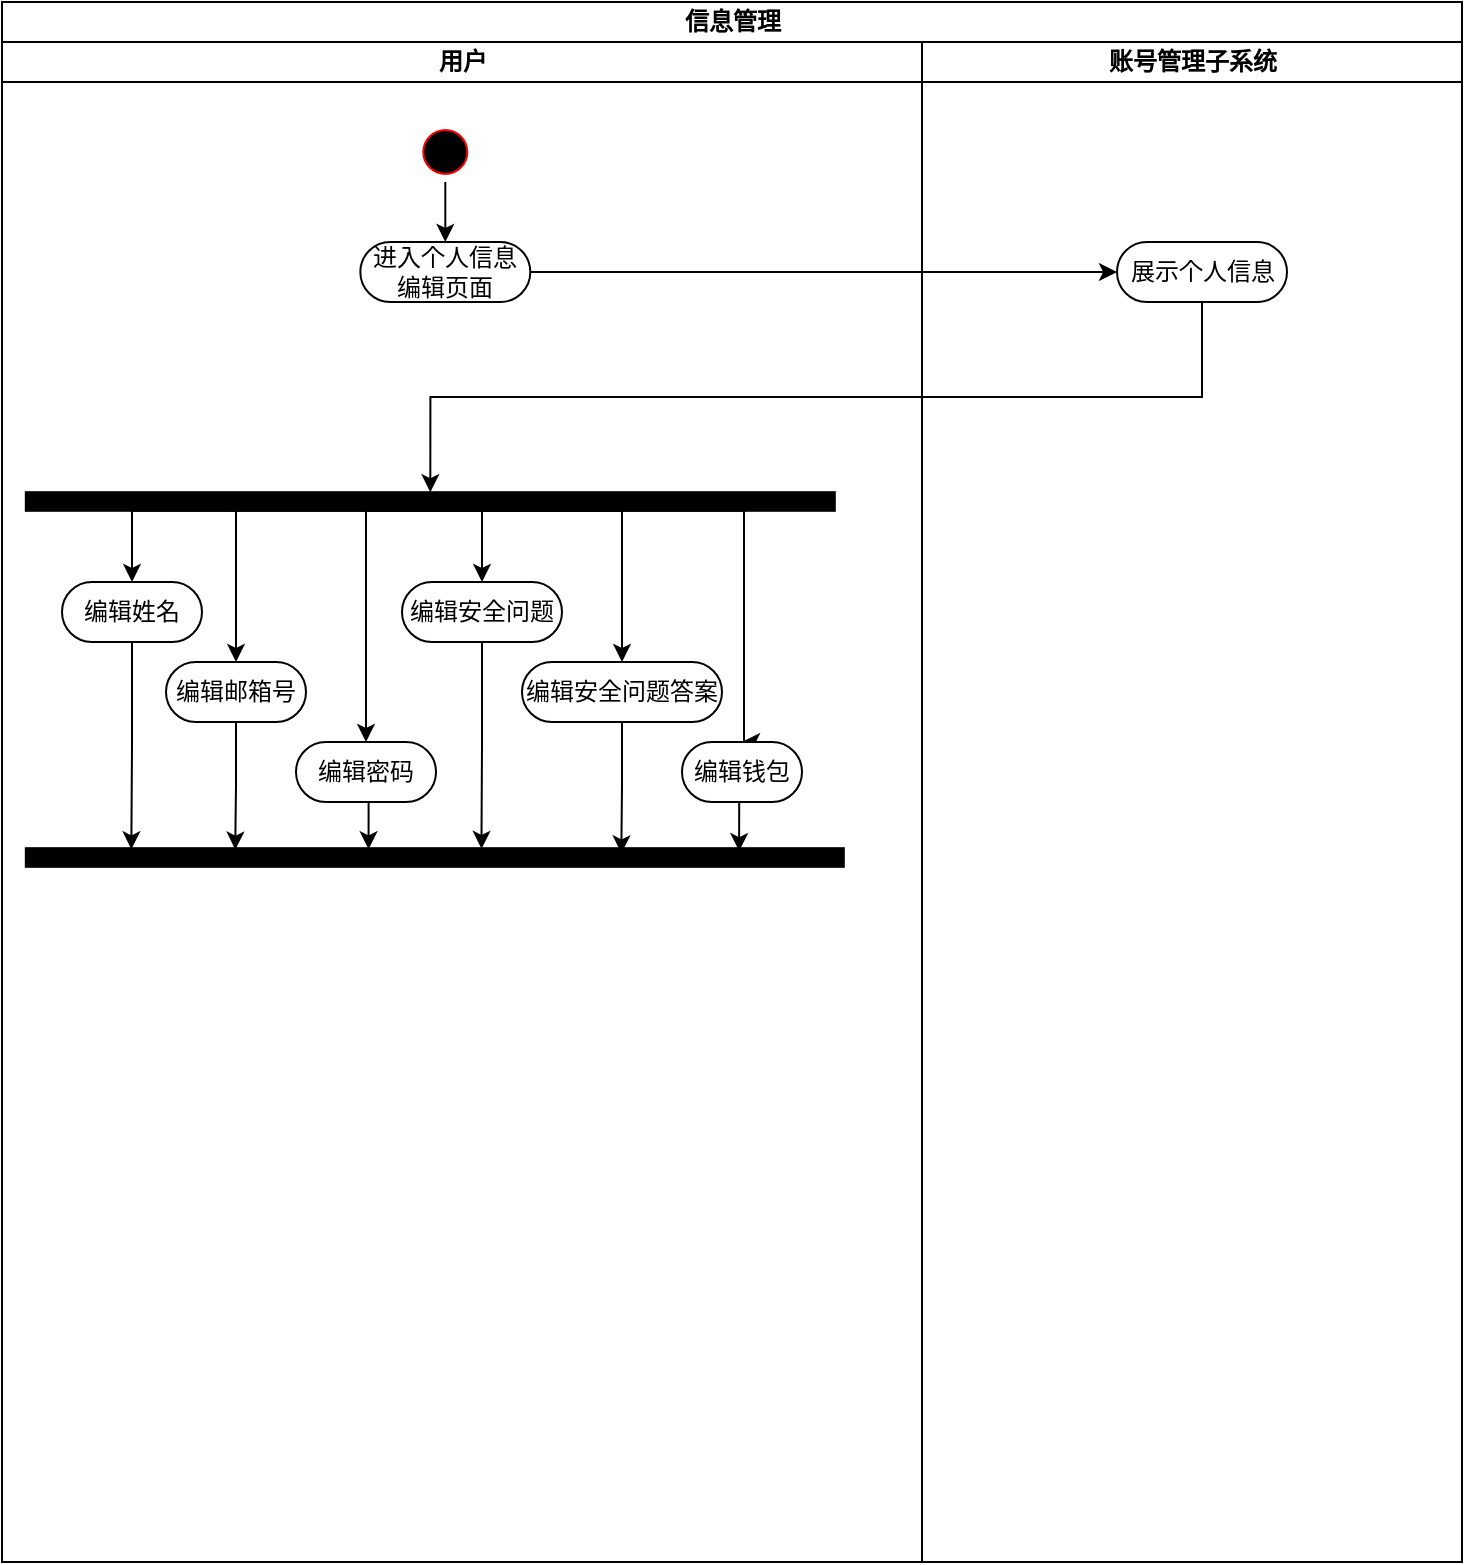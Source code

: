 <mxfile version="22.1.18" type="github">
  <diagram id="prtHgNgQTEPvFCAcTncT" name="Page-1">
    <mxGraphModel dx="1173" dy="600" grid="1" gridSize="10" guides="1" tooltips="1" connect="1" arrows="1" fold="1" page="1" pageScale="1" pageWidth="827" pageHeight="1169" math="0" shadow="0">
      <root>
        <mxCell id="0" />
        <mxCell id="1" parent="0" />
        <mxCell id="9iD67m8QF2bOODrJweK9-1" value="信息管理" style="swimlane;childLayout=stackLayout;resizeParent=1;resizeParentMax=0;startSize=20;html=1;" parent="1" vertex="1">
          <mxGeometry x="99.0" y="60" width="730" height="780" as="geometry" />
        </mxCell>
        <mxCell id="9iD67m8QF2bOODrJweK9-2" value="用户" style="swimlane;startSize=20;html=1;" parent="9iD67m8QF2bOODrJweK9-1" vertex="1">
          <mxGeometry y="20" width="460" height="760" as="geometry" />
        </mxCell>
        <mxCell id="9ohyAPjFLNHrpa-9DuHJ-6" style="edgeStyle=orthogonalEdgeStyle;rounded=0;orthogonalLoop=1;jettySize=auto;html=1;exitX=0.5;exitY=1;exitDx=0;exitDy=0;entryX=0.5;entryY=0;entryDx=0;entryDy=0;" edge="1" parent="9iD67m8QF2bOODrJweK9-2" source="9ohyAPjFLNHrpa-9DuHJ-1" target="9ohyAPjFLNHrpa-9DuHJ-3">
          <mxGeometry relative="1" as="geometry" />
        </mxCell>
        <mxCell id="9ohyAPjFLNHrpa-9DuHJ-1" value="" style="ellipse;html=1;shape=startState;fillColor=#000000;strokeColor=#ff0000;" vertex="1" parent="9iD67m8QF2bOODrJweK9-2">
          <mxGeometry x="206.66" y="40" width="30" height="30" as="geometry" />
        </mxCell>
        <mxCell id="9ohyAPjFLNHrpa-9DuHJ-3" value="进入个人信息编辑页面" style="rounded=1;whiteSpace=wrap;html=1;shadow=0;comic=0;labelBackgroundColor=none;strokeWidth=1;fontFamily=Verdana;fontSize=12;align=center;arcSize=50;" vertex="1" parent="9iD67m8QF2bOODrJweK9-2">
          <mxGeometry x="179.16" y="100" width="85" height="30" as="geometry" />
        </mxCell>
        <mxCell id="9ohyAPjFLNHrpa-9DuHJ-24" style="edgeStyle=orthogonalEdgeStyle;rounded=0;orthogonalLoop=1;jettySize=auto;html=1;exitX=0.5;exitY=0;exitDx=0;exitDy=0;entryX=0.5;entryY=0;entryDx=0;entryDy=0;" edge="1" parent="9iD67m8QF2bOODrJweK9-2" source="9ohyAPjFLNHrpa-9DuHJ-9" target="9ohyAPjFLNHrpa-9DuHJ-12">
          <mxGeometry relative="1" as="geometry">
            <Array as="points">
              <mxPoint x="65" y="234" />
            </Array>
          </mxGeometry>
        </mxCell>
        <mxCell id="9ohyAPjFLNHrpa-9DuHJ-25" style="edgeStyle=orthogonalEdgeStyle;rounded=0;orthogonalLoop=1;jettySize=auto;html=1;exitX=0.75;exitY=0;exitDx=0;exitDy=0;" edge="1" parent="9iD67m8QF2bOODrJweK9-2" source="9ohyAPjFLNHrpa-9DuHJ-9" target="9ohyAPjFLNHrpa-9DuHJ-17">
          <mxGeometry relative="1" as="geometry">
            <Array as="points">
              <mxPoint x="117" y="234" />
            </Array>
          </mxGeometry>
        </mxCell>
        <mxCell id="9ohyAPjFLNHrpa-9DuHJ-27" style="edgeStyle=orthogonalEdgeStyle;rounded=0;orthogonalLoop=1;jettySize=auto;html=1;exitX=0.5;exitY=0;exitDx=0;exitDy=0;entryX=0.5;entryY=0;entryDx=0;entryDy=0;" edge="1" parent="9iD67m8QF2bOODrJweK9-2" source="9ohyAPjFLNHrpa-9DuHJ-9" target="9ohyAPjFLNHrpa-9DuHJ-19">
          <mxGeometry relative="1" as="geometry">
            <Array as="points">
              <mxPoint x="182" y="234" />
            </Array>
          </mxGeometry>
        </mxCell>
        <mxCell id="9ohyAPjFLNHrpa-9DuHJ-28" style="edgeStyle=orthogonalEdgeStyle;rounded=0;orthogonalLoop=1;jettySize=auto;html=1;exitX=0.5;exitY=0;exitDx=0;exitDy=0;entryX=0.5;entryY=0;entryDx=0;entryDy=0;" edge="1" parent="9iD67m8QF2bOODrJweK9-2" source="9ohyAPjFLNHrpa-9DuHJ-9" target="9ohyAPjFLNHrpa-9DuHJ-21">
          <mxGeometry relative="1" as="geometry">
            <Array as="points">
              <mxPoint x="240" y="234" />
            </Array>
          </mxGeometry>
        </mxCell>
        <mxCell id="9ohyAPjFLNHrpa-9DuHJ-29" style="edgeStyle=orthogonalEdgeStyle;rounded=0;orthogonalLoop=1;jettySize=auto;html=1;exitX=0.5;exitY=0;exitDx=0;exitDy=0;entryX=0.5;entryY=0;entryDx=0;entryDy=0;" edge="1" parent="9iD67m8QF2bOODrJweK9-2" source="9ohyAPjFLNHrpa-9DuHJ-9" target="9ohyAPjFLNHrpa-9DuHJ-22">
          <mxGeometry relative="1" as="geometry">
            <Array as="points">
              <mxPoint x="310" y="234" />
            </Array>
          </mxGeometry>
        </mxCell>
        <mxCell id="9ohyAPjFLNHrpa-9DuHJ-37" style="edgeStyle=orthogonalEdgeStyle;rounded=0;orthogonalLoop=1;jettySize=auto;html=1;exitX=0.5;exitY=0;exitDx=0;exitDy=0;entryX=0.5;entryY=0;entryDx=0;entryDy=0;" edge="1" parent="9iD67m8QF2bOODrJweK9-2" target="9ohyAPjFLNHrpa-9DuHJ-35">
          <mxGeometry relative="1" as="geometry">
            <mxPoint x="213.66" y="234.41" as="sourcePoint" />
            <Array as="points">
              <mxPoint x="371" y="234" />
              <mxPoint x="371" y="350" />
            </Array>
          </mxGeometry>
        </mxCell>
        <mxCell id="9ohyAPjFLNHrpa-9DuHJ-9" value="" style="whiteSpace=wrap;html=1;rounded=0;shadow=0;comic=0;labelBackgroundColor=none;strokeWidth=1;fillColor=#000000;fontFamily=Verdana;fontSize=12;align=center;rotation=90;direction=south;" vertex="1" parent="9iD67m8QF2bOODrJweK9-2">
          <mxGeometry x="209.5" y="27.5" width="9.32" height="404.5" as="geometry" />
        </mxCell>
        <mxCell id="9ohyAPjFLNHrpa-9DuHJ-12" value="编辑姓名" style="rounded=1;whiteSpace=wrap;html=1;shadow=0;comic=0;labelBackgroundColor=none;strokeWidth=1;fontFamily=Verdana;fontSize=12;align=center;arcSize=50;" vertex="1" parent="9iD67m8QF2bOODrJweK9-2">
          <mxGeometry x="30" y="270" width="70" height="30" as="geometry" />
        </mxCell>
        <mxCell id="9ohyAPjFLNHrpa-9DuHJ-17" value="编辑邮箱号" style="rounded=1;whiteSpace=wrap;html=1;shadow=0;comic=0;labelBackgroundColor=none;strokeWidth=1;fontFamily=Verdana;fontSize=12;align=center;arcSize=50;" vertex="1" parent="9iD67m8QF2bOODrJweK9-2">
          <mxGeometry x="82.0" y="310" width="70" height="30" as="geometry" />
        </mxCell>
        <mxCell id="9ohyAPjFLNHrpa-9DuHJ-19" value="编辑密码" style="rounded=1;whiteSpace=wrap;html=1;shadow=0;comic=0;labelBackgroundColor=none;strokeWidth=1;fontFamily=Verdana;fontSize=12;align=center;arcSize=50;" vertex="1" parent="9iD67m8QF2bOODrJweK9-2">
          <mxGeometry x="147" y="350" width="70" height="30" as="geometry" />
        </mxCell>
        <mxCell id="9ohyAPjFLNHrpa-9DuHJ-21" value="编辑安全问题" style="rounded=1;whiteSpace=wrap;html=1;shadow=0;comic=0;labelBackgroundColor=none;strokeWidth=1;fontFamily=Verdana;fontSize=12;align=center;arcSize=50;" vertex="1" parent="9iD67m8QF2bOODrJweK9-2">
          <mxGeometry x="200" y="270" width="80" height="30" as="geometry" />
        </mxCell>
        <mxCell id="9ohyAPjFLNHrpa-9DuHJ-22" value="编辑安全问题答案" style="rounded=1;whiteSpace=wrap;html=1;shadow=0;comic=0;labelBackgroundColor=none;strokeWidth=1;fontFamily=Verdana;fontSize=12;align=center;arcSize=50;" vertex="1" parent="9iD67m8QF2bOODrJweK9-2">
          <mxGeometry x="260" y="310" width="100" height="30" as="geometry" />
        </mxCell>
        <mxCell id="9ohyAPjFLNHrpa-9DuHJ-34" value="" style="whiteSpace=wrap;html=1;rounded=0;shadow=0;comic=0;labelBackgroundColor=none;strokeWidth=1;fillColor=#000000;fontFamily=Verdana;fontSize=12;align=center;rotation=90;direction=south;" vertex="1" parent="9iD67m8QF2bOODrJweK9-2">
          <mxGeometry x="211.75" y="203.25" width="9.32" height="409" as="geometry" />
        </mxCell>
        <mxCell id="9ohyAPjFLNHrpa-9DuHJ-35" value="编辑钱包" style="rounded=1;whiteSpace=wrap;html=1;shadow=0;comic=0;labelBackgroundColor=none;strokeWidth=1;fontFamily=Verdana;fontSize=12;align=center;arcSize=50;" vertex="1" parent="9iD67m8QF2bOODrJweK9-2">
          <mxGeometry x="340" y="350" width="60" height="30" as="geometry" />
        </mxCell>
        <mxCell id="9ohyAPjFLNHrpa-9DuHJ-40" style="edgeStyle=orthogonalEdgeStyle;rounded=0;orthogonalLoop=1;jettySize=auto;html=1;exitX=0.5;exitY=1;exitDx=0;exitDy=0;entryX=0.871;entryY=0.942;entryDx=0;entryDy=0;entryPerimeter=0;" edge="1" parent="9iD67m8QF2bOODrJweK9-2" source="9ohyAPjFLNHrpa-9DuHJ-12" target="9ohyAPjFLNHrpa-9DuHJ-34">
          <mxGeometry relative="1" as="geometry" />
        </mxCell>
        <mxCell id="9ohyAPjFLNHrpa-9DuHJ-41" style="edgeStyle=orthogonalEdgeStyle;rounded=0;orthogonalLoop=1;jettySize=auto;html=1;exitX=0.5;exitY=1;exitDx=0;exitDy=0;entryX=0.744;entryY=0.922;entryDx=0;entryDy=0;entryPerimeter=0;" edge="1" parent="9iD67m8QF2bOODrJweK9-2" source="9ohyAPjFLNHrpa-9DuHJ-17" target="9ohyAPjFLNHrpa-9DuHJ-34">
          <mxGeometry relative="1" as="geometry" />
        </mxCell>
        <mxCell id="9ohyAPjFLNHrpa-9DuHJ-42" style="edgeStyle=orthogonalEdgeStyle;rounded=0;orthogonalLoop=1;jettySize=auto;html=1;exitX=0.5;exitY=1;exitDx=0;exitDy=0;entryX=0.581;entryY=0.942;entryDx=0;entryDy=0;entryPerimeter=0;" edge="1" parent="9iD67m8QF2bOODrJweK9-2" source="9ohyAPjFLNHrpa-9DuHJ-19" target="9ohyAPjFLNHrpa-9DuHJ-34">
          <mxGeometry relative="1" as="geometry" />
        </mxCell>
        <mxCell id="9ohyAPjFLNHrpa-9DuHJ-44" style="edgeStyle=orthogonalEdgeStyle;rounded=0;orthogonalLoop=1;jettySize=auto;html=1;exitX=0.5;exitY=1;exitDx=0;exitDy=0;entryX=0.443;entryY=0.962;entryDx=0;entryDy=0;entryPerimeter=0;" edge="1" parent="9iD67m8QF2bOODrJweK9-2" source="9ohyAPjFLNHrpa-9DuHJ-21" target="9ohyAPjFLNHrpa-9DuHJ-34">
          <mxGeometry relative="1" as="geometry" />
        </mxCell>
        <mxCell id="9ohyAPjFLNHrpa-9DuHJ-45" style="edgeStyle=orthogonalEdgeStyle;rounded=0;orthogonalLoop=1;jettySize=auto;html=1;exitX=0.5;exitY=1;exitDx=0;exitDy=0;entryX=0.272;entryY=0.723;entryDx=0;entryDy=0;entryPerimeter=0;" edge="1" parent="9iD67m8QF2bOODrJweK9-2" source="9ohyAPjFLNHrpa-9DuHJ-22" target="9ohyAPjFLNHrpa-9DuHJ-34">
          <mxGeometry relative="1" as="geometry" />
        </mxCell>
        <mxCell id="9ohyAPjFLNHrpa-9DuHJ-46" style="edgeStyle=orthogonalEdgeStyle;rounded=0;orthogonalLoop=1;jettySize=auto;html=1;exitX=0.5;exitY=1;exitDx=0;exitDy=0;entryX=0.128;entryY=0.843;entryDx=0;entryDy=0;entryPerimeter=0;" edge="1" parent="9iD67m8QF2bOODrJweK9-2" source="9ohyAPjFLNHrpa-9DuHJ-35" target="9ohyAPjFLNHrpa-9DuHJ-34">
          <mxGeometry relative="1" as="geometry" />
        </mxCell>
        <mxCell id="9iD67m8QF2bOODrJweK9-3" value="账号管理子系统" style="swimlane;startSize=20;html=1;" parent="9iD67m8QF2bOODrJweK9-1" vertex="1">
          <mxGeometry x="460" y="20" width="270" height="760" as="geometry" />
        </mxCell>
        <mxCell id="9ohyAPjFLNHrpa-9DuHJ-14" value="展示个人信息" style="rounded=1;whiteSpace=wrap;html=1;shadow=0;comic=0;labelBackgroundColor=none;strokeWidth=1;fontFamily=Verdana;fontSize=12;align=center;arcSize=50;" vertex="1" parent="9iD67m8QF2bOODrJweK9-3">
          <mxGeometry x="97.5" y="100" width="85" height="30" as="geometry" />
        </mxCell>
        <mxCell id="9ohyAPjFLNHrpa-9DuHJ-15" style="edgeStyle=orthogonalEdgeStyle;rounded=0;orthogonalLoop=1;jettySize=auto;html=1;" edge="1" parent="9iD67m8QF2bOODrJweK9-1" source="9ohyAPjFLNHrpa-9DuHJ-3" target="9ohyAPjFLNHrpa-9DuHJ-14">
          <mxGeometry relative="1" as="geometry" />
        </mxCell>
        <mxCell id="9ohyAPjFLNHrpa-9DuHJ-16" style="edgeStyle=orthogonalEdgeStyle;rounded=0;orthogonalLoop=1;jettySize=auto;html=1;exitX=0.5;exitY=1;exitDx=0;exitDy=0;entryX=0.5;entryY=1;entryDx=0;entryDy=0;" edge="1" parent="9iD67m8QF2bOODrJweK9-1" source="9ohyAPjFLNHrpa-9DuHJ-14" target="9ohyAPjFLNHrpa-9DuHJ-9">
          <mxGeometry relative="1" as="geometry" />
        </mxCell>
      </root>
    </mxGraphModel>
  </diagram>
</mxfile>
